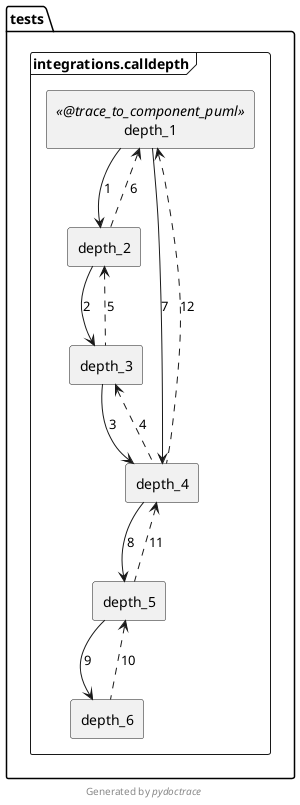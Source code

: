 @startuml tests.integrations.calldepth.depth_1-component
skinparam BoxPadding 10
skinparam componentStyle rectangle
set separator .
!pragma useIntermediatePackages false

package tests.integrations {
  frame calldepth {
    [tests.integrations.calldepth.depth_1] as "depth_1" << @trace_to_component_puml >>
    [tests.integrations.calldepth.depth_2] as "depth_2"
    [tests.integrations.calldepth.depth_3] as "depth_3"
    [tests.integrations.calldepth.depth_4] as "depth_4"
    [tests.integrations.calldepth.depth_5] as "depth_5"
    [tests.integrations.calldepth.depth_6] as "depth_6"
  }
}
[tests.integrations.calldepth.depth_1] --> [tests.integrations.calldepth.depth_2] : 1
[tests.integrations.calldepth.depth_1] <.. [tests.integrations.calldepth.depth_2] : 6
[tests.integrations.calldepth.depth_2] --> [tests.integrations.calldepth.depth_3] : 2
[tests.integrations.calldepth.depth_2] <.. [tests.integrations.calldepth.depth_3] : 5
[tests.integrations.calldepth.depth_3] --> [tests.integrations.calldepth.depth_4] : 3
[tests.integrations.calldepth.depth_3] <.. [tests.integrations.calldepth.depth_4] : 4
[tests.integrations.calldepth.depth_1] --> [tests.integrations.calldepth.depth_4] : 7
[tests.integrations.calldepth.depth_1] <.. [tests.integrations.calldepth.depth_4] : 12
[tests.integrations.calldepth.depth_4] --> [tests.integrations.calldepth.depth_5] : 8
[tests.integrations.calldepth.depth_4] <.. [tests.integrations.calldepth.depth_5] : 11
[tests.integrations.calldepth.depth_5] --> [tests.integrations.calldepth.depth_6] : 9
[tests.integrations.calldepth.depth_5] <.. [tests.integrations.calldepth.depth_6] : 10

footer Generated by //pydoctrace//
@enduml
